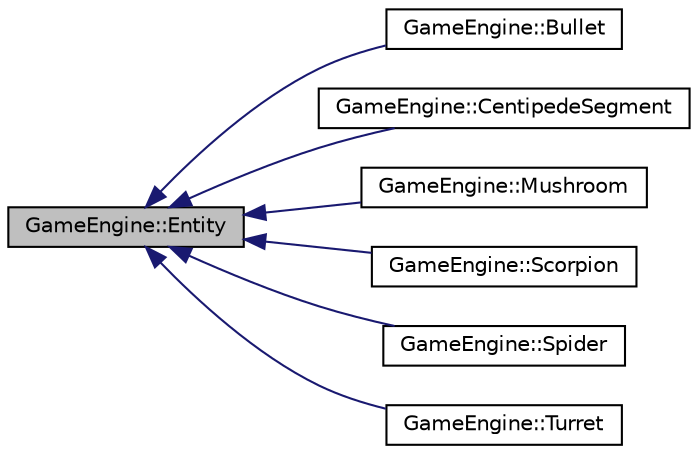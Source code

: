 digraph "GameEngine::Entity"
{
  edge [fontname="Helvetica",fontsize="10",labelfontname="Helvetica",labelfontsize="10"];
  node [fontname="Helvetica",fontsize="10",shape=record];
  rankdir="LR";
  Node0 [label="GameEngine::Entity",height=0.2,width=0.4,color="black", fillcolor="grey75", style="filled", fontcolor="black"];
  Node0 -> Node1 [dir="back",color="midnightblue",fontsize="10",style="solid",fontname="Helvetica"];
  Node1 [label="GameEngine::Bullet",height=0.2,width=0.4,color="black", fillcolor="white", style="filled",URL="$class_game_engine_1_1_bullet.html"];
  Node0 -> Node2 [dir="back",color="midnightblue",fontsize="10",style="solid",fontname="Helvetica"];
  Node2 [label="GameEngine::CentipedeSegment",height=0.2,width=0.4,color="black", fillcolor="white", style="filled",URL="$class_game_engine_1_1_centipede_segment.html"];
  Node0 -> Node3 [dir="back",color="midnightblue",fontsize="10",style="solid",fontname="Helvetica"];
  Node3 [label="GameEngine::Mushroom",height=0.2,width=0.4,color="black", fillcolor="white", style="filled",URL="$class_game_engine_1_1_mushroom.html"];
  Node0 -> Node4 [dir="back",color="midnightblue",fontsize="10",style="solid",fontname="Helvetica"];
  Node4 [label="GameEngine::Scorpion",height=0.2,width=0.4,color="black", fillcolor="white", style="filled",URL="$class_game_engine_1_1_scorpion.html"];
  Node0 -> Node5 [dir="back",color="midnightblue",fontsize="10",style="solid",fontname="Helvetica"];
  Node5 [label="GameEngine::Spider",height=0.2,width=0.4,color="black", fillcolor="white", style="filled",URL="$class_game_engine_1_1_spider.html"];
  Node0 -> Node6 [dir="back",color="midnightblue",fontsize="10",style="solid",fontname="Helvetica"];
  Node6 [label="GameEngine::Turret",height=0.2,width=0.4,color="black", fillcolor="white", style="filled",URL="$class_game_engine_1_1_turret.html"];
}
